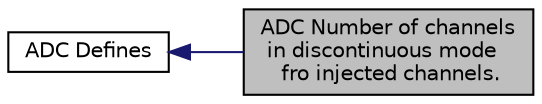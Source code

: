 digraph "ADC Number of channels in discontinuous mode fro injected channels."
{
  edge [fontname="Helvetica",fontsize="10",labelfontname="Helvetica",labelfontsize="10"];
  node [fontname="Helvetica",fontsize="10",shape=record];
  rankdir=LR;
  Node0 [label="ADC Number of channels\l in discontinuous mode\l fro injected channels.",height=0.2,width=0.4,color="black", fillcolor="grey75", style="filled" fontcolor="black"];
  Node1 [label="ADC Defines",height=0.2,width=0.4,color="black", fillcolor="white", style="filled",URL="$group__adc__defines.html",tooltip="Defined Constants and Types for the STM32F1xx Analog to Digital Converters"];
  Node1->Node0 [shape=plaintext, color="midnightblue", dir="back", style="solid"];
}
